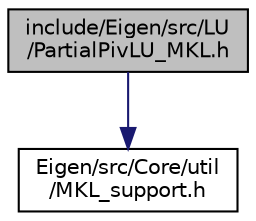 digraph "include/Eigen/src/LU/PartialPivLU_MKL.h"
{
  edge [fontname="Helvetica",fontsize="10",labelfontname="Helvetica",labelfontsize="10"];
  node [fontname="Helvetica",fontsize="10",shape=record];
  Node1 [label="include/Eigen/src/LU\l/PartialPivLU_MKL.h",height=0.2,width=0.4,color="black", fillcolor="grey75", style="filled" fontcolor="black"];
  Node1 -> Node2 [color="midnightblue",fontsize="10",style="solid",fontname="Helvetica"];
  Node2 [label="Eigen/src/Core/util\l/MKL_support.h",height=0.2,width=0.4,color="black", fillcolor="white", style="filled",URL="$MKL__support_8h.html"];
}
